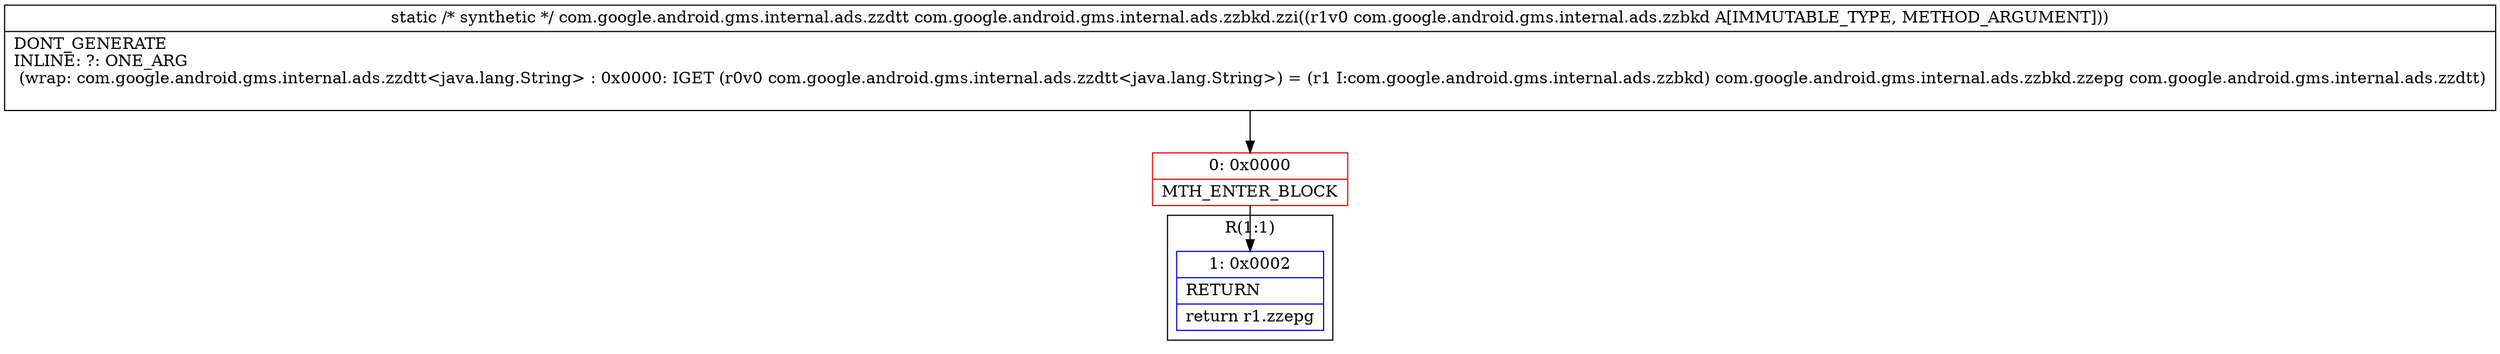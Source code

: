 digraph "CFG forcom.google.android.gms.internal.ads.zzbkd.zzi(Lcom\/google\/android\/gms\/internal\/ads\/zzbkd;)Lcom\/google\/android\/gms\/internal\/ads\/zzdtt;" {
subgraph cluster_Region_859441657 {
label = "R(1:1)";
node [shape=record,color=blue];
Node_1 [shape=record,label="{1\:\ 0x0002|RETURN\l|return r1.zzepg\l}"];
}
Node_0 [shape=record,color=red,label="{0\:\ 0x0000|MTH_ENTER_BLOCK\l}"];
MethodNode[shape=record,label="{static \/* synthetic *\/ com.google.android.gms.internal.ads.zzdtt com.google.android.gms.internal.ads.zzbkd.zzi((r1v0 com.google.android.gms.internal.ads.zzbkd A[IMMUTABLE_TYPE, METHOD_ARGUMENT]))  | DONT_GENERATE\lINLINE: ?: ONE_ARG  \l  (wrap: com.google.android.gms.internal.ads.zzdtt\<java.lang.String\> : 0x0000: IGET  (r0v0 com.google.android.gms.internal.ads.zzdtt\<java.lang.String\>) = (r1 I:com.google.android.gms.internal.ads.zzbkd) com.google.android.gms.internal.ads.zzbkd.zzepg com.google.android.gms.internal.ads.zzdtt)\l\l}"];
MethodNode -> Node_0;
Node_0 -> Node_1;
}

